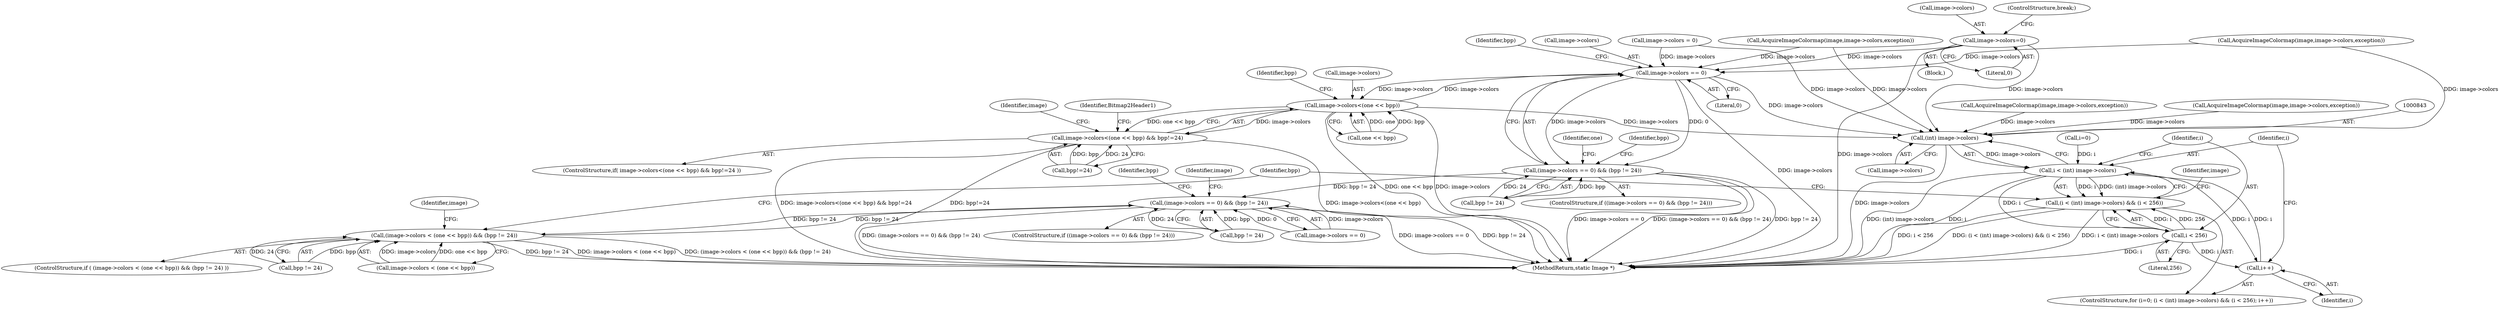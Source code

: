digraph "0_ImageMagick_aecd0ada163a4d6c769cec178955d5f3e9316f2f_1@pointer" {
"1001790" [label="(Call,image->colors=0)"];
"1000842" [label="(Call,(int) image->colors)"];
"1000840" [label="(Call,i < (int) image->colors)"];
"1000839" [label="(Call,(i < (int) image->colors) && (i < 256))"];
"1000847" [label="(Call,i < 256)"];
"1000850" [label="(Call,i++)"];
"1001528" [label="(Call,image->colors == 0)"];
"1001527" [label="(Call,(image->colors == 0) && (bpp != 24))"];
"1000805" [label="(Call,(image->colors == 0) && (bpp != 24))"];
"1000902" [label="(Call,(image->colors < (one << bpp)) && (bpp != 24))"];
"1001565" [label="(Call,image->colors<(one << bpp))"];
"1001564" [label="(Call,image->colors<(one << bpp) && bpp!=24)"];
"1000849" [label="(Literal,256)"];
"1001564" [label="(Call,image->colors<(one << bpp) && bpp!=24)"];
"1001577" [label="(Identifier,image)"];
"1000901" [label="(ControlStructure,if ( (image->colors < (one << bpp)) && (bpp != 24) ))"];
"1001790" [label="(Call,image->colors=0)"];
"1000842" [label="(Call,(int) image->colors)"];
"1000903" [label="(Call,image->colors < (one << bpp))"];
"1000857" [label="(Identifier,image)"];
"1001526" [label="(ControlStructure,if ((image->colors == 0) && (bpp != 24)))"];
"1000804" [label="(ControlStructure,if ((image->colors == 0) && (bpp != 24)))"];
"1001539" [label="(Identifier,one)"];
"1001528" [label="(Call,image->colors == 0)"];
"1001569" [label="(Call,one << bpp)"];
"1001942" [label="(MethodReturn,static Image *)"];
"1001791" [label="(Call,image->colors)"];
"1001304" [label="(Block,)"];
"1001794" [label="(Literal,0)"];
"1000840" [label="(Call,i < (int) image->colors)"];
"1001529" [label="(Call,image->colors)"];
"1001533" [label="(Call,bpp != 24)"];
"1000851" [label="(Identifier,i)"];
"1001532" [label="(Literal,0)"];
"1000817" [label="(Identifier,image)"];
"1001597" [label="(Identifier,Bitmap2Header1)"];
"1000915" [label="(Identifier,image)"];
"1000839" [label="(Call,(i < (int) image->colors) && (i < 256))"];
"1000824" [label="(Call,AcquireImageColormap(image,image->colors,exception))"];
"1000902" [label="(Call,(image->colors < (one << bpp)) && (bpp != 24))"];
"1000848" [label="(Identifier,i)"];
"1000835" [label="(ControlStructure,for (i=0; (i < (int) image->colors) && (i < 256); i++))"];
"1000935" [label="(Identifier,bpp)"];
"1000508" [label="(Call,AcquireImageColormap(image,image->colors,exception))"];
"1000841" [label="(Identifier,i)"];
"1001563" [label="(ControlStructure,if( image->colors<(one << bpp) && bpp!=24 ))"];
"1000805" [label="(Call,(image->colors == 0) && (bpp != 24))"];
"1001795" [label="(ControlStructure,break;)"];
"1000847" [label="(Call,i < 256)"];
"1000836" [label="(Call,i=0)"];
"1001566" [label="(Call,image->colors)"];
"1000850" [label="(Call,i++)"];
"1001550" [label="(Call,AcquireImageColormap(image,image->colors,exception))"];
"1000811" [label="(Call,bpp != 24)"];
"1001573" [label="(Identifier,bpp)"];
"1000806" [label="(Call,image->colors == 0)"];
"1001565" [label="(Call,image->colors<(one << bpp))"];
"1001561" [label="(Identifier,bpp)"];
"1001534" [label="(Identifier,bpp)"];
"1000910" [label="(Call,bpp != 24)"];
"1001527" [label="(Call,(image->colors == 0) && (bpp != 24))"];
"1001572" [label="(Call,bpp!=24)"];
"1000844" [label="(Call,image->colors)"];
"1000310" [label="(Call,image->colors = 0)"];
"1000899" [label="(Identifier,bpp)"];
"1001347" [label="(Call,AcquireImageColormap(image,image->colors,exception))"];
"1001790" -> "1001304"  [label="AST: "];
"1001790" -> "1001794"  [label="CFG: "];
"1001791" -> "1001790"  [label="AST: "];
"1001794" -> "1001790"  [label="AST: "];
"1001795" -> "1001790"  [label="CFG: "];
"1001790" -> "1001942"  [label="DDG: image->colors"];
"1001790" -> "1000842"  [label="DDG: image->colors"];
"1001790" -> "1001528"  [label="DDG: image->colors"];
"1000842" -> "1000840"  [label="AST: "];
"1000842" -> "1000844"  [label="CFG: "];
"1000843" -> "1000842"  [label="AST: "];
"1000844" -> "1000842"  [label="AST: "];
"1000840" -> "1000842"  [label="CFG: "];
"1000842" -> "1001942"  [label="DDG: image->colors"];
"1000842" -> "1000840"  [label="DDG: image->colors"];
"1001347" -> "1000842"  [label="DDG: image->colors"];
"1001528" -> "1000842"  [label="DDG: image->colors"];
"1000310" -> "1000842"  [label="DDG: image->colors"];
"1001565" -> "1000842"  [label="DDG: image->colors"];
"1000824" -> "1000842"  [label="DDG: image->colors"];
"1000508" -> "1000842"  [label="DDG: image->colors"];
"1001550" -> "1000842"  [label="DDG: image->colors"];
"1000840" -> "1000839"  [label="AST: "];
"1000841" -> "1000840"  [label="AST: "];
"1000848" -> "1000840"  [label="CFG: "];
"1000839" -> "1000840"  [label="CFG: "];
"1000840" -> "1001942"  [label="DDG: (int) image->colors"];
"1000840" -> "1001942"  [label="DDG: i"];
"1000840" -> "1000839"  [label="DDG: i"];
"1000840" -> "1000839"  [label="DDG: (int) image->colors"];
"1000850" -> "1000840"  [label="DDG: i"];
"1000836" -> "1000840"  [label="DDG: i"];
"1000840" -> "1000847"  [label="DDG: i"];
"1000840" -> "1000850"  [label="DDG: i"];
"1000839" -> "1000835"  [label="AST: "];
"1000839" -> "1000847"  [label="CFG: "];
"1000847" -> "1000839"  [label="AST: "];
"1000857" -> "1000839"  [label="CFG: "];
"1000935" -> "1000839"  [label="CFG: "];
"1000839" -> "1001942"  [label="DDG: (i < (int) image->colors) && (i < 256)"];
"1000839" -> "1001942"  [label="DDG: i < (int) image->colors"];
"1000839" -> "1001942"  [label="DDG: i < 256"];
"1000847" -> "1000839"  [label="DDG: i"];
"1000847" -> "1000839"  [label="DDG: 256"];
"1000847" -> "1000849"  [label="CFG: "];
"1000848" -> "1000847"  [label="AST: "];
"1000849" -> "1000847"  [label="AST: "];
"1000847" -> "1001942"  [label="DDG: i"];
"1000847" -> "1000850"  [label="DDG: i"];
"1000850" -> "1000835"  [label="AST: "];
"1000850" -> "1000851"  [label="CFG: "];
"1000851" -> "1000850"  [label="AST: "];
"1000841" -> "1000850"  [label="CFG: "];
"1001528" -> "1001527"  [label="AST: "];
"1001528" -> "1001532"  [label="CFG: "];
"1001529" -> "1001528"  [label="AST: "];
"1001532" -> "1001528"  [label="AST: "];
"1001534" -> "1001528"  [label="CFG: "];
"1001527" -> "1001528"  [label="CFG: "];
"1001528" -> "1001942"  [label="DDG: image->colors"];
"1001528" -> "1001527"  [label="DDG: image->colors"];
"1001528" -> "1001527"  [label="DDG: 0"];
"1001347" -> "1001528"  [label="DDG: image->colors"];
"1000310" -> "1001528"  [label="DDG: image->colors"];
"1001565" -> "1001528"  [label="DDG: image->colors"];
"1001550" -> "1001528"  [label="DDG: image->colors"];
"1001528" -> "1001565"  [label="DDG: image->colors"];
"1001527" -> "1001526"  [label="AST: "];
"1001527" -> "1001533"  [label="CFG: "];
"1001533" -> "1001527"  [label="AST: "];
"1001539" -> "1001527"  [label="CFG: "];
"1001561" -> "1001527"  [label="CFG: "];
"1001527" -> "1001942"  [label="DDG: image->colors == 0"];
"1001527" -> "1001942"  [label="DDG: (image->colors == 0) && (bpp != 24)"];
"1001527" -> "1001942"  [label="DDG: bpp != 24"];
"1001527" -> "1000805"  [label="DDG: bpp != 24"];
"1001533" -> "1001527"  [label="DDG: bpp"];
"1001533" -> "1001527"  [label="DDG: 24"];
"1000805" -> "1000804"  [label="AST: "];
"1000805" -> "1000806"  [label="CFG: "];
"1000805" -> "1000811"  [label="CFG: "];
"1000806" -> "1000805"  [label="AST: "];
"1000811" -> "1000805"  [label="AST: "];
"1000817" -> "1000805"  [label="CFG: "];
"1000899" -> "1000805"  [label="CFG: "];
"1000805" -> "1001942"  [label="DDG: (image->colors == 0) && (bpp != 24)"];
"1000805" -> "1001942"  [label="DDG: image->colors == 0"];
"1000805" -> "1001942"  [label="DDG: bpp != 24"];
"1000806" -> "1000805"  [label="DDG: image->colors"];
"1000806" -> "1000805"  [label="DDG: 0"];
"1000811" -> "1000805"  [label="DDG: bpp"];
"1000811" -> "1000805"  [label="DDG: 24"];
"1000902" -> "1000805"  [label="DDG: bpp != 24"];
"1000805" -> "1000902"  [label="DDG: bpp != 24"];
"1000902" -> "1000901"  [label="AST: "];
"1000902" -> "1000903"  [label="CFG: "];
"1000902" -> "1000910"  [label="CFG: "];
"1000903" -> "1000902"  [label="AST: "];
"1000910" -> "1000902"  [label="AST: "];
"1000915" -> "1000902"  [label="CFG: "];
"1000935" -> "1000902"  [label="CFG: "];
"1000902" -> "1001942"  [label="DDG: bpp != 24"];
"1000902" -> "1001942"  [label="DDG: image->colors < (one << bpp)"];
"1000902" -> "1001942"  [label="DDG: (image->colors < (one << bpp)) && (bpp != 24)"];
"1000903" -> "1000902"  [label="DDG: image->colors"];
"1000903" -> "1000902"  [label="DDG: one << bpp"];
"1000910" -> "1000902"  [label="DDG: bpp"];
"1000910" -> "1000902"  [label="DDG: 24"];
"1001565" -> "1001564"  [label="AST: "];
"1001565" -> "1001569"  [label="CFG: "];
"1001566" -> "1001565"  [label="AST: "];
"1001569" -> "1001565"  [label="AST: "];
"1001573" -> "1001565"  [label="CFG: "];
"1001564" -> "1001565"  [label="CFG: "];
"1001565" -> "1001942"  [label="DDG: one << bpp"];
"1001565" -> "1001942"  [label="DDG: image->colors"];
"1001565" -> "1001564"  [label="DDG: image->colors"];
"1001565" -> "1001564"  [label="DDG: one << bpp"];
"1001569" -> "1001565"  [label="DDG: one"];
"1001569" -> "1001565"  [label="DDG: bpp"];
"1001564" -> "1001563"  [label="AST: "];
"1001564" -> "1001572"  [label="CFG: "];
"1001572" -> "1001564"  [label="AST: "];
"1001577" -> "1001564"  [label="CFG: "];
"1001597" -> "1001564"  [label="CFG: "];
"1001564" -> "1001942"  [label="DDG: bpp!=24"];
"1001564" -> "1001942"  [label="DDG: image->colors<(one << bpp)"];
"1001564" -> "1001942"  [label="DDG: image->colors<(one << bpp) && bpp!=24"];
"1001572" -> "1001564"  [label="DDG: bpp"];
"1001572" -> "1001564"  [label="DDG: 24"];
}
